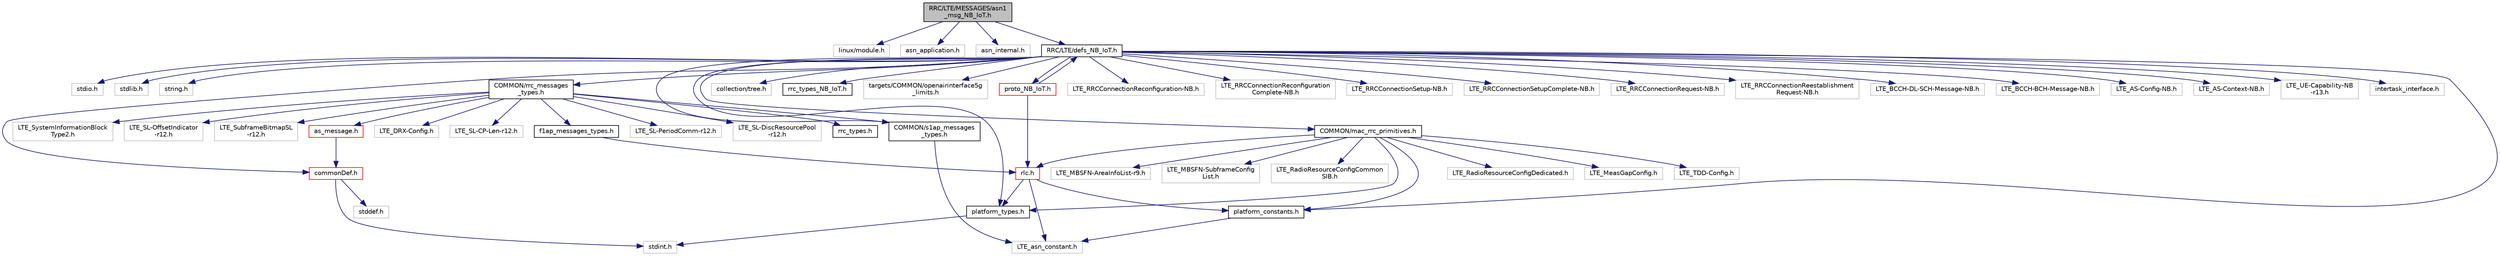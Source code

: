 digraph "RRC/LTE/MESSAGES/asn1_msg_NB_IoT.h"
{
 // LATEX_PDF_SIZE
  edge [fontname="Helvetica",fontsize="10",labelfontname="Helvetica",labelfontsize="10"];
  node [fontname="Helvetica",fontsize="10",shape=record];
  Node1 [label="RRC/LTE/MESSAGES/asn1\l_msg_NB_IoT.h",height=0.2,width=0.4,color="black", fillcolor="grey75", style="filled", fontcolor="black",tooltip=" "];
  Node1 -> Node2 [color="midnightblue",fontsize="10",style="solid",fontname="Helvetica"];
  Node2 [label="linux/module.h",height=0.2,width=0.4,color="grey75", fillcolor="white", style="filled",tooltip=" "];
  Node1 -> Node3 [color="midnightblue",fontsize="10",style="solid",fontname="Helvetica"];
  Node3 [label="asn_application.h",height=0.2,width=0.4,color="grey75", fillcolor="white", style="filled",tooltip=" "];
  Node1 -> Node4 [color="midnightblue",fontsize="10",style="solid",fontname="Helvetica"];
  Node4 [label="asn_internal.h",height=0.2,width=0.4,color="grey75", fillcolor="white", style="filled",tooltip=" "];
  Node1 -> Node5 [color="midnightblue",fontsize="10",style="solid",fontname="Helvetica"];
  Node5 [label="RRC/LTE/defs_NB_IoT.h",height=0.2,width=0.4,color="black", fillcolor="white", style="filled",URL="$RRC_2LTE_2defs__NB__IoT_8h.html",tooltip="NB-IoT RRC struct definitions and function prototypes."];
  Node5 -> Node6 [color="midnightblue",fontsize="10",style="solid",fontname="Helvetica"];
  Node6 [label="stdio.h",height=0.2,width=0.4,color="grey75", fillcolor="white", style="filled",tooltip=" "];
  Node5 -> Node7 [color="midnightblue",fontsize="10",style="solid",fontname="Helvetica"];
  Node7 [label="stdlib.h",height=0.2,width=0.4,color="grey75", fillcolor="white", style="filled",tooltip=" "];
  Node5 -> Node8 [color="midnightblue",fontsize="10",style="solid",fontname="Helvetica"];
  Node8 [label="string.h",height=0.2,width=0.4,color="grey75", fillcolor="white", style="filled",tooltip=" "];
  Node5 -> Node9 [color="midnightblue",fontsize="10",style="solid",fontname="Helvetica"];
  Node9 [label="COMMON/s1ap_messages\l_types.h",height=0.2,width=0.4,color="black", fillcolor="white", style="filled",URL="$s1ap__messages__types_8h.html",tooltip=" "];
  Node9 -> Node10 [color="midnightblue",fontsize="10",style="solid",fontname="Helvetica"];
  Node10 [label="LTE_asn_constant.h",height=0.2,width=0.4,color="grey75", fillcolor="white", style="filled",tooltip=" "];
  Node5 -> Node11 [color="midnightblue",fontsize="10",style="solid",fontname="Helvetica"];
  Node11 [label="COMMON/rrc_messages\l_types.h",height=0.2,width=0.4,color="black", fillcolor="white", style="filled",URL="$rrc__messages__types_8h.html",tooltip=" "];
  Node11 -> Node12 [color="midnightblue",fontsize="10",style="solid",fontname="Helvetica"];
  Node12 [label="as_message.h",height=0.2,width=0.4,color="red", fillcolor="white", style="filled",URL="$as__message_8h.html",tooltip=" "];
  Node12 -> Node13 [color="midnightblue",fontsize="10",style="solid",fontname="Helvetica"];
  Node13 [label="commonDef.h",height=0.2,width=0.4,color="red", fillcolor="white", style="filled",URL="$commonDef_8h.html",tooltip=" "];
  Node13 -> Node14 [color="midnightblue",fontsize="10",style="solid",fontname="Helvetica"];
  Node14 [label="stdint.h",height=0.2,width=0.4,color="grey75", fillcolor="white", style="filled",tooltip=" "];
  Node13 -> Node15 [color="midnightblue",fontsize="10",style="solid",fontname="Helvetica"];
  Node15 [label="stddef.h",height=0.2,width=0.4,color="grey75", fillcolor="white", style="filled",tooltip=" "];
  Node11 -> Node18 [color="midnightblue",fontsize="10",style="solid",fontname="Helvetica"];
  Node18 [label="rrc_types.h",height=0.2,width=0.4,color="black", fillcolor="white", style="filled",URL="$rrc__types_8h.html",tooltip="rrc types and subtypes"];
  Node11 -> Node9 [color="midnightblue",fontsize="10",style="solid",fontname="Helvetica"];
  Node11 -> Node19 [color="midnightblue",fontsize="10",style="solid",fontname="Helvetica"];
  Node19 [label="f1ap_messages_types.h",height=0.2,width=0.4,color="black", fillcolor="white", style="filled",URL="$f1ap__messages__types_8h.html",tooltip=" "];
  Node19 -> Node20 [color="midnightblue",fontsize="10",style="solid",fontname="Helvetica"];
  Node20 [label="rlc.h",height=0.2,width=0.4,color="red", fillcolor="white", style="filled",URL="$rlc_8h.html",tooltip="This file, and only this file must be included by external code that interact with RLC layer."];
  Node20 -> Node21 [color="midnightblue",fontsize="10",style="solid",fontname="Helvetica"];
  Node21 [label="platform_types.h",height=0.2,width=0.4,color="black", fillcolor="white", style="filled",URL="$platform__types_8h.html",tooltip=" "];
  Node21 -> Node14 [color="midnightblue",fontsize="10",style="solid",fontname="Helvetica"];
  Node20 -> Node22 [color="midnightblue",fontsize="10",style="solid",fontname="Helvetica"];
  Node22 [label="platform_constants.h",height=0.2,width=0.4,color="black", fillcolor="white", style="filled",URL="$platform__constants_8h.html",tooltip=" "];
  Node22 -> Node10 [color="midnightblue",fontsize="10",style="solid",fontname="Helvetica"];
  Node20 -> Node10 [color="midnightblue",fontsize="10",style="solid",fontname="Helvetica"];
  Node11 -> Node79 [color="midnightblue",fontsize="10",style="solid",fontname="Helvetica"];
  Node79 [label="LTE_SystemInformationBlock\lType2.h",height=0.2,width=0.4,color="grey75", fillcolor="white", style="filled",tooltip=" "];
  Node11 -> Node80 [color="midnightblue",fontsize="10",style="solid",fontname="Helvetica"];
  Node80 [label="LTE_SL-OffsetIndicator\l-r12.h",height=0.2,width=0.4,color="grey75", fillcolor="white", style="filled",tooltip=" "];
  Node11 -> Node81 [color="midnightblue",fontsize="10",style="solid",fontname="Helvetica"];
  Node81 [label="LTE_SubframeBitmapSL\l-r12.h",height=0.2,width=0.4,color="grey75", fillcolor="white", style="filled",tooltip=" "];
  Node11 -> Node82 [color="midnightblue",fontsize="10",style="solid",fontname="Helvetica"];
  Node82 [label="LTE_DRX-Config.h",height=0.2,width=0.4,color="grey75", fillcolor="white", style="filled",tooltip=" "];
  Node11 -> Node83 [color="midnightblue",fontsize="10",style="solid",fontname="Helvetica"];
  Node83 [label="LTE_SL-CP-Len-r12.h",height=0.2,width=0.4,color="grey75", fillcolor="white", style="filled",tooltip=" "];
  Node11 -> Node84 [color="midnightblue",fontsize="10",style="solid",fontname="Helvetica"];
  Node84 [label="LTE_SL-PeriodComm-r12.h",height=0.2,width=0.4,color="grey75", fillcolor="white", style="filled",tooltip=" "];
  Node11 -> Node85 [color="midnightblue",fontsize="10",style="solid",fontname="Helvetica"];
  Node85 [label="LTE_SL-DiscResourcePool\l-r12.h",height=0.2,width=0.4,color="grey75", fillcolor="white", style="filled",tooltip=" "];
  Node5 -> Node86 [color="midnightblue",fontsize="10",style="solid",fontname="Helvetica"];
  Node86 [label="collection/tree.h",height=0.2,width=0.4,color="grey75", fillcolor="white", style="filled",tooltip=" "];
  Node5 -> Node87 [color="midnightblue",fontsize="10",style="solid",fontname="Helvetica"];
  Node87 [label="rrc_types_NB_IoT.h",height=0.2,width=0.4,color="black", fillcolor="white", style="filled",URL="$rrc__types__NB__IoT_8h.html",tooltip=" "];
  Node5 -> Node22 [color="midnightblue",fontsize="10",style="solid",fontname="Helvetica"];
  Node5 -> Node21 [color="midnightblue",fontsize="10",style="solid",fontname="Helvetica"];
  Node5 -> Node88 [color="midnightblue",fontsize="10",style="solid",fontname="Helvetica"];
  Node88 [label="targets/COMMON/openairinterface5g\l_limits.h",height=0.2,width=0.4,color="grey75", fillcolor="white", style="filled",tooltip=" "];
  Node5 -> Node89 [color="midnightblue",fontsize="10",style="solid",fontname="Helvetica"];
  Node89 [label="COMMON/mac_rrc_primitives.h",height=0.2,width=0.4,color="black", fillcolor="white", style="filled",URL="$mac__rrc__primitives_8h.html",tooltip=" "];
  Node89 -> Node20 [color="midnightblue",fontsize="10",style="solid",fontname="Helvetica"];
  Node89 -> Node21 [color="midnightblue",fontsize="10",style="solid",fontname="Helvetica"];
  Node89 -> Node22 [color="midnightblue",fontsize="10",style="solid",fontname="Helvetica"];
  Node89 -> Node90 [color="midnightblue",fontsize="10",style="solid",fontname="Helvetica"];
  Node90 [label="LTE_RadioResourceConfigCommon\lSIB.h",height=0.2,width=0.4,color="grey75", fillcolor="white", style="filled",tooltip=" "];
  Node89 -> Node91 [color="midnightblue",fontsize="10",style="solid",fontname="Helvetica"];
  Node91 [label="LTE_RadioResourceConfigDedicated.h",height=0.2,width=0.4,color="grey75", fillcolor="white", style="filled",tooltip=" "];
  Node89 -> Node92 [color="midnightblue",fontsize="10",style="solid",fontname="Helvetica"];
  Node92 [label="LTE_MeasGapConfig.h",height=0.2,width=0.4,color="grey75", fillcolor="white", style="filled",tooltip=" "];
  Node89 -> Node93 [color="midnightblue",fontsize="10",style="solid",fontname="Helvetica"];
  Node93 [label="LTE_TDD-Config.h",height=0.2,width=0.4,color="grey75", fillcolor="white", style="filled",tooltip=" "];
  Node89 -> Node94 [color="midnightblue",fontsize="10",style="solid",fontname="Helvetica"];
  Node94 [label="LTE_MBSFN-AreaInfoList-r9.h",height=0.2,width=0.4,color="grey75", fillcolor="white", style="filled",tooltip=" "];
  Node89 -> Node95 [color="midnightblue",fontsize="10",style="solid",fontname="Helvetica"];
  Node95 [label="LTE_MBSFN-SubframeConfig\lList.h",height=0.2,width=0.4,color="grey75", fillcolor="white", style="filled",tooltip=" "];
  Node5 -> Node96 [color="midnightblue",fontsize="10",style="solid",fontname="Helvetica"];
  Node96 [label="LTE_RRCConnectionReconfiguration-NB.h",height=0.2,width=0.4,color="grey75", fillcolor="white", style="filled",tooltip=" "];
  Node5 -> Node97 [color="midnightblue",fontsize="10",style="solid",fontname="Helvetica"];
  Node97 [label="LTE_RRCConnectionReconfiguration\lComplete-NB.h",height=0.2,width=0.4,color="grey75", fillcolor="white", style="filled",tooltip=" "];
  Node5 -> Node98 [color="midnightblue",fontsize="10",style="solid",fontname="Helvetica"];
  Node98 [label="LTE_RRCConnectionSetup-NB.h",height=0.2,width=0.4,color="grey75", fillcolor="white", style="filled",tooltip=" "];
  Node5 -> Node99 [color="midnightblue",fontsize="10",style="solid",fontname="Helvetica"];
  Node99 [label="LTE_RRCConnectionSetupComplete-NB.h",height=0.2,width=0.4,color="grey75", fillcolor="white", style="filled",tooltip=" "];
  Node5 -> Node100 [color="midnightblue",fontsize="10",style="solid",fontname="Helvetica"];
  Node100 [label="LTE_RRCConnectionRequest-NB.h",height=0.2,width=0.4,color="grey75", fillcolor="white", style="filled",tooltip=" "];
  Node5 -> Node101 [color="midnightblue",fontsize="10",style="solid",fontname="Helvetica"];
  Node101 [label="LTE_RRCConnectionReestablishment\lRequest-NB.h",height=0.2,width=0.4,color="grey75", fillcolor="white", style="filled",tooltip=" "];
  Node5 -> Node102 [color="midnightblue",fontsize="10",style="solid",fontname="Helvetica"];
  Node102 [label="LTE_BCCH-DL-SCH-Message-NB.h",height=0.2,width=0.4,color="grey75", fillcolor="white", style="filled",tooltip=" "];
  Node5 -> Node103 [color="midnightblue",fontsize="10",style="solid",fontname="Helvetica"];
  Node103 [label="LTE_BCCH-BCH-Message-NB.h",height=0.2,width=0.4,color="grey75", fillcolor="white", style="filled",tooltip=" "];
  Node5 -> Node104 [color="midnightblue",fontsize="10",style="solid",fontname="Helvetica"];
  Node104 [label="LTE_AS-Config-NB.h",height=0.2,width=0.4,color="grey75", fillcolor="white", style="filled",tooltip=" "];
  Node5 -> Node105 [color="midnightblue",fontsize="10",style="solid",fontname="Helvetica"];
  Node105 [label="LTE_AS-Context-NB.h",height=0.2,width=0.4,color="grey75", fillcolor="white", style="filled",tooltip=" "];
  Node5 -> Node106 [color="midnightblue",fontsize="10",style="solid",fontname="Helvetica"];
  Node106 [label="LTE_UE-Capability-NB\l-r13.h",height=0.2,width=0.4,color="grey75", fillcolor="white", style="filled",tooltip=" "];
  Node5 -> Node107 [color="midnightblue",fontsize="10",style="solid",fontname="Helvetica"];
  Node107 [label="intertask_interface.h",height=0.2,width=0.4,color="grey75", fillcolor="white", style="filled",tooltip=" "];
  Node5 -> Node13 [color="midnightblue",fontsize="10",style="solid",fontname="Helvetica"];
  Node5 -> Node108 [color="midnightblue",fontsize="10",style="solid",fontname="Helvetica"];
  Node108 [label="proto_NB_IoT.h",height=0.2,width=0.4,color="red", fillcolor="white", style="filled",URL="$RRC_2LTE_2proto__NB__IoT_8h.html",tooltip="RRC functions prototypes for eNB and UE for NB-IoT."];
  Node108 -> Node5 [color="midnightblue",fontsize="10",style="solid",fontname="Helvetica"];
  Node108 -> Node20 [color="midnightblue",fontsize="10",style="solid",fontname="Helvetica"];
}
